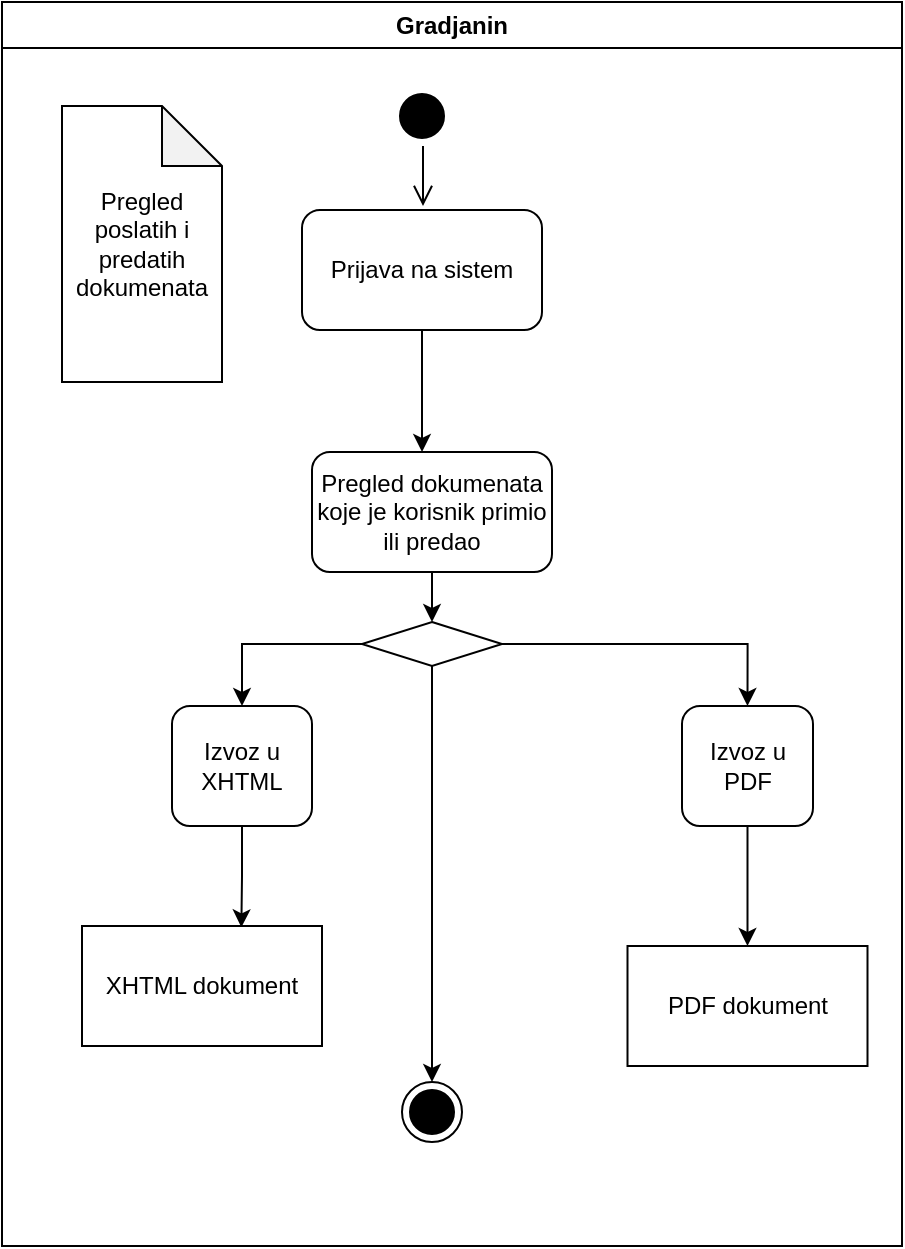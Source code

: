 <mxfile version="14.1.9" type="device"><diagram name="Page-1" id="e7e014a7-5840-1c2e-5031-d8a46d1fe8dd"><mxGraphModel dx="1038" dy="548" grid="1" gridSize="10" guides="1" tooltips="1" connect="1" arrows="1" fold="1" page="1" pageScale="1" pageWidth="1169" pageHeight="826" background="#ffffff" math="0" shadow="0"><root><mxCell id="0"/><mxCell id="1" parent="0"/><mxCell id="2" value="Gradjanin" style="swimlane;whiteSpace=wrap" parent="1" vertex="1"><mxGeometry x="70" y="128" width="450" height="622" as="geometry"/></mxCell><mxCell id="5" value="" style="ellipse;shape=startState;fillColor=#000000;" parent="2" vertex="1"><mxGeometry x="195" y="42" width="30" height="30" as="geometry"/></mxCell><mxCell id="6" value="" style="edgeStyle=elbowEdgeStyle;elbow=horizontal;verticalAlign=bottom;endArrow=open;endSize=8;endFill=1;rounded=0" parent="2" source="5" edge="1"><mxGeometry x="195" y="32" as="geometry"><mxPoint x="210.5" y="102" as="targetPoint"/></mxGeometry></mxCell><mxCell id="6LE_5GOKOTGPvsYvDm-F-41" value="Prijava na sistem" style="rounded=1;whiteSpace=wrap;html=1;strokeColor=#000000;" vertex="1" parent="2"><mxGeometry x="150" y="104" width="120" height="60" as="geometry"/></mxCell><mxCell id="6LE_5GOKOTGPvsYvDm-F-51" style="edgeStyle=orthogonalEdgeStyle;rounded=0;orthogonalLoop=1;jettySize=auto;html=1;exitX=0.5;exitY=1;exitDx=0;exitDy=0;entryX=0.5;entryY=0;entryDx=0;entryDy=0;strokeColor=#000000;" edge="1" parent="2" source="6LE_5GOKOTGPvsYvDm-F-44" target="6LE_5GOKOTGPvsYvDm-F-50"><mxGeometry relative="1" as="geometry"/></mxCell><mxCell id="6LE_5GOKOTGPvsYvDm-F-44" value="Pregled dokumenata koje je korisnik primio ili predao" style="rounded=1;whiteSpace=wrap;html=1;strokeColor=#000000;" vertex="1" parent="2"><mxGeometry x="155" y="225" width="120" height="60" as="geometry"/></mxCell><mxCell id="6LE_5GOKOTGPvsYvDm-F-58" style="edgeStyle=orthogonalEdgeStyle;rounded=0;orthogonalLoop=1;jettySize=auto;html=1;exitX=0.5;exitY=1;exitDx=0;exitDy=0;strokeColor=#000000;entryX=0.664;entryY=0.011;entryDx=0;entryDy=0;entryPerimeter=0;" edge="1" parent="2" source="6LE_5GOKOTGPvsYvDm-F-45" target="6LE_5GOKOTGPvsYvDm-F-56"><mxGeometry relative="1" as="geometry"/></mxCell><mxCell id="6LE_5GOKOTGPvsYvDm-F-45" value="Izvoz u XHTML" style="rounded=1;whiteSpace=wrap;html=1;strokeColor=#000000;" vertex="1" parent="2"><mxGeometry x="85" y="352" width="70" height="60" as="geometry"/></mxCell><mxCell id="6LE_5GOKOTGPvsYvDm-F-59" style="edgeStyle=orthogonalEdgeStyle;rounded=0;orthogonalLoop=1;jettySize=auto;html=1;exitX=0.5;exitY=1;exitDx=0;exitDy=0;entryX=0.5;entryY=0;entryDx=0;entryDy=0;strokeColor=#000000;" edge="1" parent="2" source="6LE_5GOKOTGPvsYvDm-F-46" target="6LE_5GOKOTGPvsYvDm-F-57"><mxGeometry relative="1" as="geometry"/></mxCell><mxCell id="6LE_5GOKOTGPvsYvDm-F-46" value="Izvoz u PDF" style="rounded=1;whiteSpace=wrap;html=1;strokeColor=#000000;" vertex="1" parent="2"><mxGeometry x="340" y="352" width="65.5" height="60" as="geometry"/></mxCell><mxCell id="6LE_5GOKOTGPvsYvDm-F-52" style="edgeStyle=orthogonalEdgeStyle;rounded=0;orthogonalLoop=1;jettySize=auto;html=1;exitX=0;exitY=0.5;exitDx=0;exitDy=0;entryX=0.5;entryY=0;entryDx=0;entryDy=0;strokeColor=#000000;" edge="1" parent="2" source="6LE_5GOKOTGPvsYvDm-F-50" target="6LE_5GOKOTGPvsYvDm-F-45"><mxGeometry relative="1" as="geometry"/></mxCell><mxCell id="6LE_5GOKOTGPvsYvDm-F-53" style="edgeStyle=orthogonalEdgeStyle;rounded=0;orthogonalLoop=1;jettySize=auto;html=1;exitX=1;exitY=0.5;exitDx=0;exitDy=0;entryX=0.5;entryY=0;entryDx=0;entryDy=0;strokeColor=#000000;" edge="1" parent="2" source="6LE_5GOKOTGPvsYvDm-F-50" target="6LE_5GOKOTGPvsYvDm-F-46"><mxGeometry relative="1" as="geometry"/></mxCell><mxCell id="6LE_5GOKOTGPvsYvDm-F-50" value="" style="rhombus;whiteSpace=wrap;html=1;strokeColor=#000000;" vertex="1" parent="2"><mxGeometry x="180" y="310" width="70" height="22" as="geometry"/></mxCell><mxCell id="6LE_5GOKOTGPvsYvDm-F-55" value="" style="ellipse;html=1;shape=endState;fillColor=#000000;" vertex="1" parent="2"><mxGeometry x="200" y="540" width="30" height="30" as="geometry"/></mxCell><mxCell id="6LE_5GOKOTGPvsYvDm-F-54" style="edgeStyle=orthogonalEdgeStyle;rounded=0;orthogonalLoop=1;jettySize=auto;html=1;exitX=0.5;exitY=1;exitDx=0;exitDy=0;strokeColor=#000000;" edge="1" parent="2" source="6LE_5GOKOTGPvsYvDm-F-50" target="6LE_5GOKOTGPvsYvDm-F-55"><mxGeometry relative="1" as="geometry"><mxPoint x="215" y="432" as="targetPoint"/><Array as="points"/></mxGeometry></mxCell><mxCell id="6LE_5GOKOTGPvsYvDm-F-56" value="XHTML dokument&lt;span style=&quot;color: rgba(0 , 0 , 0 , 0) ; font-family: monospace ; font-size: 0px&quot;&gt;%3CmxGraphModel%3E%3Croot%3E%3CmxCell%20id%3D%220%22%2F%3E%3CmxCell%20id%3D%221%22%20parent%3D%220%22%2F%3E%3CmxCell%20id%3D%222%22%20value%3D%22Izvoz%20u%20XHTML%22%20style%3D%22rounded%3D1%3BwhiteSpace%3Dwrap%3Bhtml%3D1%3BstrokeColor%3D%23000000%3B%22%20vertex%3D%221%22%20parent%3D%221%22%3E%3CmxGeometry%20x%3D%22219.5%22%20y%3D%22480%22%20width%3D%22120%22%20height%3D%2260%22%20as%3D%22geometry%22%2F%3E%3C%2FmxCell%3E%3C%2Froot%3E%3C%2FmxGraphModel%3E&lt;/span&gt;" style="rounded=0;whiteSpace=wrap;html=1;strokeColor=#000000;" vertex="1" parent="2"><mxGeometry x="40" y="462" width="120" height="60" as="geometry"/></mxCell><mxCell id="6LE_5GOKOTGPvsYvDm-F-57" value="PDF dokument" style="rounded=0;whiteSpace=wrap;html=1;strokeColor=#000000;" vertex="1" parent="2"><mxGeometry x="312.75" y="472" width="120" height="60" as="geometry"/></mxCell><mxCell id="6LE_5GOKOTGPvsYvDm-F-42" style="edgeStyle=orthogonalEdgeStyle;rounded=0;orthogonalLoop=1;jettySize=auto;html=1;exitX=0.5;exitY=1;exitDx=0;exitDy=0;strokeColor=#000000;" edge="1" parent="2" source="6LE_5GOKOTGPvsYvDm-F-41"><mxGeometry relative="1" as="geometry"><mxPoint x="210.014" y="225" as="targetPoint"/><Array as="points"><mxPoint x="210.5" y="212"/><mxPoint x="210.5" y="212"/></Array></mxGeometry></mxCell><mxCell id="6LE_5GOKOTGPvsYvDm-F-61" value="Pregled poslatih i predatih dokumenata" style="shape=note;whiteSpace=wrap;html=1;backgroundOutline=1;darkOpacity=0.05;strokeColor=#000000;" vertex="1" parent="2"><mxGeometry x="30" y="52" width="80" height="138" as="geometry"/></mxCell></root></mxGraphModel></diagram></mxfile>